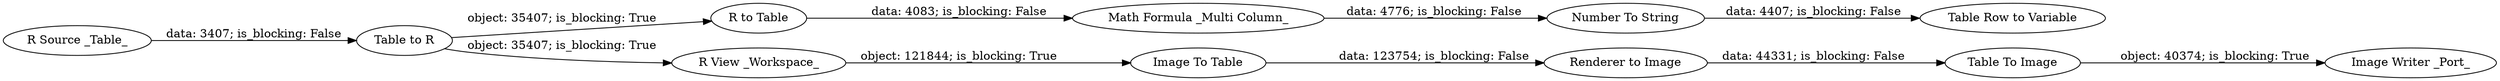 digraph {
	"7918467335123205407_2401" [label="Table Row to Variable"]
	"7918467335123205407_1" [label="R Source _Table_"]
	"7918467335123205407_247" [label="Math Formula _Multi Column_"]
	"7918467335123205407_242" [label="Renderer to Image"]
	"7918467335123205407_2402" [label="Table to R"]
	"7918467335123205407_243" [label="Table To Image"]
	"7918467335123205407_2403" [label="R to Table"]
	"7918467335123205407_15" [label="R View _Workspace_"]
	"7918467335123205407_241" [label="Image To Table"]
	"7918467335123205407_248" [label="Number To String"]
	"7918467335123205407_2400" [label="Image Writer _Port_"]
	"7918467335123205407_242" -> "7918467335123205407_243" [label="data: 44331; is_blocking: False"]
	"7918467335123205407_247" -> "7918467335123205407_248" [label="data: 4776; is_blocking: False"]
	"7918467335123205407_2402" -> "7918467335123205407_2403" [label="object: 35407; is_blocking: True"]
	"7918467335123205407_15" -> "7918467335123205407_241" [label="object: 121844; is_blocking: True"]
	"7918467335123205407_248" -> "7918467335123205407_2401" [label="data: 4407; is_blocking: False"]
	"7918467335123205407_2402" -> "7918467335123205407_15" [label="object: 35407; is_blocking: True"]
	"7918467335123205407_241" -> "7918467335123205407_242" [label="data: 123754; is_blocking: False"]
	"7918467335123205407_243" -> "7918467335123205407_2400" [label="object: 40374; is_blocking: True"]
	"7918467335123205407_2403" -> "7918467335123205407_247" [label="data: 4083; is_blocking: False"]
	"7918467335123205407_1" -> "7918467335123205407_2402" [label="data: 3407; is_blocking: False"]
	rankdir=LR
}
